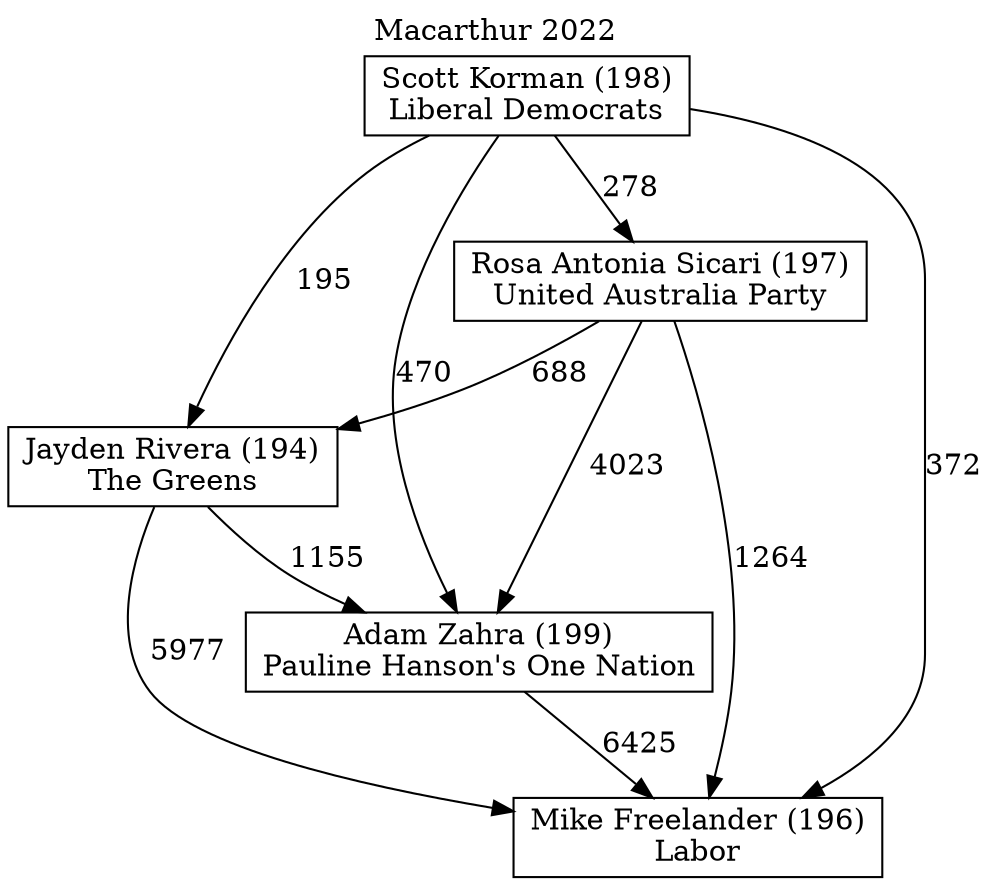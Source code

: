 // House preference flow
digraph "Mike Freelander (196)_Macarthur_2022" {
	graph [label="Macarthur 2022" labelloc=t mclimit=10]
	node [shape=box]
	"Jayden Rivera (194)" [label="Jayden Rivera (194)
The Greens"]
	"Rosa Antonia Sicari (197)" [label="Rosa Antonia Sicari (197)
United Australia Party"]
	"Scott Korman (198)" [label="Scott Korman (198)
Liberal Democrats"]
	"Adam Zahra (199)" [label="Adam Zahra (199)
Pauline Hanson's One Nation"]
	"Mike Freelander (196)" [label="Mike Freelander (196)
Labor"]
	"Rosa Antonia Sicari (197)" -> "Adam Zahra (199)" [label=4023]
	"Rosa Antonia Sicari (197)" -> "Jayden Rivera (194)" [label=688]
	"Scott Korman (198)" -> "Mike Freelander (196)" [label=372]
	"Scott Korman (198)" -> "Adam Zahra (199)" [label=470]
	"Jayden Rivera (194)" -> "Adam Zahra (199)" [label=1155]
	"Scott Korman (198)" -> "Rosa Antonia Sicari (197)" [label=278]
	"Scott Korman (198)" -> "Jayden Rivera (194)" [label=195]
	"Adam Zahra (199)" -> "Mike Freelander (196)" [label=6425]
	"Rosa Antonia Sicari (197)" -> "Mike Freelander (196)" [label=1264]
	"Jayden Rivera (194)" -> "Mike Freelander (196)" [label=5977]
}
